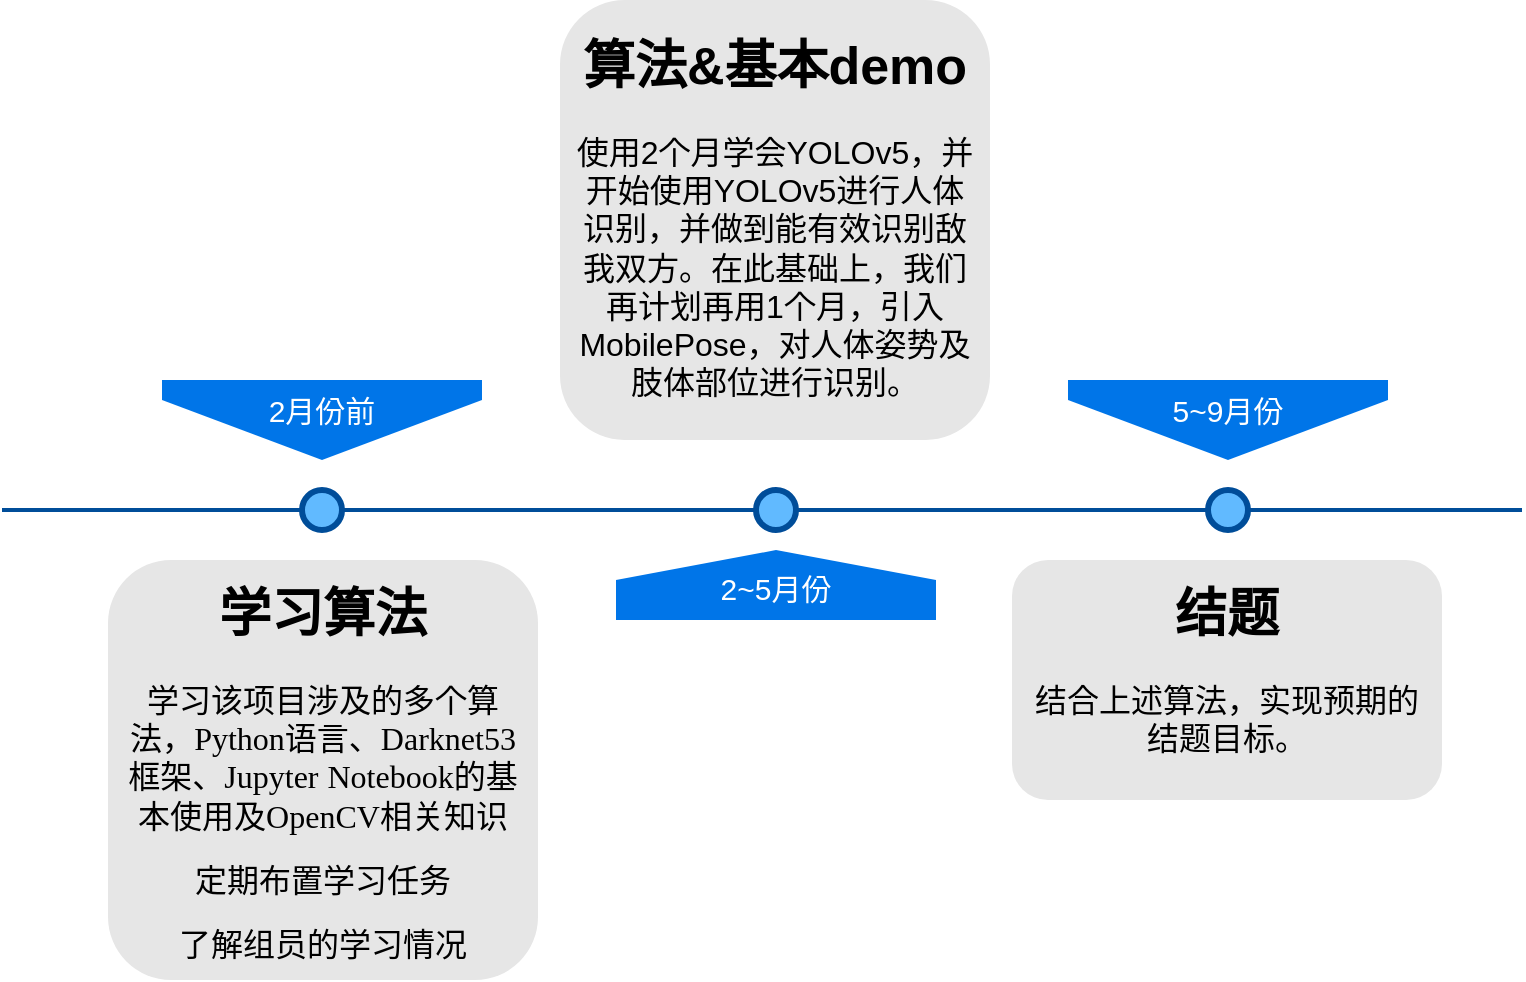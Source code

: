 <mxfile version="15.8.8" type="github">
  <diagram name="Page-1" id="82e54ff1-d628-8f03-85c4-9753963a91cd">
    <mxGraphModel dx="1038" dy="588" grid="1" gridSize="10" guides="1" tooltips="1" connect="1" arrows="1" fold="1" page="1" pageScale="1" pageWidth="1100" pageHeight="850" background="none" math="0" shadow="0">
      <root>
        <mxCell id="0" />
        <mxCell id="1" parent="0" />
        <mxCell id="4ec97bd9e5d20128-1" value="" style="line;strokeWidth=2;html=1;fillColor=none;fontSize=28;fontColor=#004D99;strokeColor=#004D99;" parent="1" vertex="1">
          <mxGeometry x="40" y="400" width="760" height="10" as="geometry" />
        </mxCell>
        <mxCell id="4ec97bd9e5d20128-5" value="2月份前" style="shape=offPageConnector;whiteSpace=wrap;html=1;fillColor=#0075E8;fontSize=15;fontColor=#FFFFFF;size=0.75;verticalAlign=top;strokeColor=none;" parent="1" vertex="1">
          <mxGeometry x="120" y="340" width="160" height="40" as="geometry" />
        </mxCell>
        <mxCell id="4ec97bd9e5d20128-6" value="&lt;span&gt;5~9月份&lt;/span&gt;" style="shape=offPageConnector;whiteSpace=wrap;html=1;fillColor=#0075E8;fontSize=15;fontColor=#FFFFFF;size=0.75;verticalAlign=top;strokeColor=none;" parent="1" vertex="1">
          <mxGeometry x="573" y="340" width="160" height="40" as="geometry" />
        </mxCell>
        <mxCell id="4ec97bd9e5d20128-7" value="&lt;span&gt;2~5月份&lt;/span&gt;" style="shape=offPageConnector;whiteSpace=wrap;html=1;fillColor=#0075E8;fontSize=15;fontColor=#FFFFFF;size=0.429;flipV=1;verticalAlign=bottom;strokeColor=none;spacingBottom=4;" parent="1" vertex="1">
          <mxGeometry x="347" y="425" width="160" height="35" as="geometry" />
        </mxCell>
        <mxCell id="4ec97bd9e5d20128-9" value="" style="ellipse;whiteSpace=wrap;html=1;fillColor=#61BAFF;fontSize=28;fontColor=#004D99;strokeWidth=3;strokeColor=#004D99;" parent="1" vertex="1">
          <mxGeometry x="190" y="395" width="20" height="20" as="geometry" />
        </mxCell>
        <mxCell id="4ec97bd9e5d20128-10" value="" style="ellipse;whiteSpace=wrap;html=1;fillColor=#61BAFF;fontSize=28;fontColor=#004D99;strokeWidth=3;strokeColor=#004D99;" parent="1" vertex="1">
          <mxGeometry x="417" y="395" width="20" height="20" as="geometry" />
        </mxCell>
        <mxCell id="4ec97bd9e5d20128-11" value="" style="ellipse;whiteSpace=wrap;html=1;fillColor=#61BAFF;fontSize=28;fontColor=#004D99;strokeWidth=3;strokeColor=#004D99;" parent="1" vertex="1">
          <mxGeometry x="643" y="395" width="20" height="20" as="geometry" />
        </mxCell>
        <mxCell id="4ec97bd9e5d20128-14" value="&lt;h1&gt;学习算法&lt;/h1&gt;&lt;p&gt;&lt;span style=&quot;font-size: 12pt&quot;&gt;学习该项目涉及的多个算法，&lt;/span&gt;&lt;span lang=&quot;EN-US&quot; style=&quot;font-size: 12pt ; font-family: &amp;#34;times new roman&amp;#34; , serif&quot;&gt;Python&lt;/span&gt;&lt;span style=&quot;font-size: 12pt&quot;&gt;语言、&lt;/span&gt;&lt;span lang=&quot;EN-US&quot; style=&quot;font-size: 12pt ; font-family: &amp;#34;times new roman&amp;#34; , serif&quot;&gt;Darknet53&lt;/span&gt;&lt;span style=&quot;font-size: 12pt&quot;&gt;框架、&lt;/span&gt;&lt;span lang=&quot;EN-US&quot; style=&quot;font-size: 12pt ; font-family: &amp;#34;times new roman&amp;#34; , serif&quot;&gt;Jupyter&lt;/span&gt;&lt;span lang=&quot;EN-US&quot; style=&quot;font-size: 12pt&quot;&gt; &lt;/span&gt;&lt;span lang=&quot;EN-US&quot; style=&quot;font-size: 12pt ; font-family: &amp;#34;times new roman&amp;#34; , serif&quot;&gt;Notebook&lt;/span&gt;&lt;span style=&quot;font-size: 12pt&quot;&gt;的基本使用及&lt;/span&gt;&lt;span lang=&quot;EN-US&quot; style=&quot;font-size: 12pt ; font-family: &amp;#34;times new roman&amp;#34; , serif&quot;&gt;OpenCV&lt;/span&gt;&lt;span style=&quot;font-size: 12pt&quot;&gt;相关知识&lt;/span&gt;&lt;/p&gt;&lt;p&gt;&lt;span style=&quot;font-size: 12pt&quot;&gt;定期布置学习任务&lt;/span&gt;&lt;/p&gt;&lt;p&gt;&lt;span style=&quot;font-size: 12pt&quot;&gt;了解组员的学习情况&lt;/span&gt;&lt;span style=&quot;font-size: 12pt&quot;&gt;&lt;br&gt;&lt;/span&gt;&lt;/p&gt;" style="text;html=1;spacing=5;spacingTop=-15;whiteSpace=wrap;overflow=hidden;strokeColor=none;strokeWidth=3;fillColor=#E6E6E6;fontSize=13;fontColor=#000000;align=center;rounded=1;" parent="1" vertex="1">
          <mxGeometry x="93" y="430" width="215" height="210" as="geometry" />
        </mxCell>
        <mxCell id="4ec97bd9e5d20128-16" value="&lt;h1&gt;算法&amp;amp;基本demo&lt;/h1&gt;&lt;p&gt;&lt;font style=&quot;font-size: 16px&quot;&gt;使用2个月学会YOLOv5，并开始使用YOLOv5进行人体识别，并做到能有效识别敌我双方。在此基础上，我们再计划再用1个月，引入MobilePose，对人体姿势及肢体部位进行识别。&lt;/font&gt;&lt;/p&gt;" style="text;html=1;spacing=5;spacingTop=-9;whiteSpace=wrap;overflow=hidden;strokeColor=none;strokeWidth=3;fillColor=#E6E6E6;fontSize=13;fontColor=#000000;align=center;rounded=1;spacingLeft=2;spacingRight=2;" parent="1" vertex="1">
          <mxGeometry x="319" y="150" width="215" height="220" as="geometry" />
        </mxCell>
        <mxCell id="4ec97bd9e5d20128-17" value="&lt;h1&gt;结题&lt;/h1&gt;&lt;div&gt;&lt;font style=&quot;font-size: 16px&quot;&gt;结合上述算法，实现预期的结题目标。&lt;/font&gt;&lt;br&gt;&lt;/div&gt;" style="text;html=1;spacing=5;spacingTop=-15;whiteSpace=wrap;overflow=hidden;strokeColor=none;strokeWidth=3;fillColor=#E6E6E6;fontSize=13;fontColor=#000000;align=center;rounded=1;" parent="1" vertex="1">
          <mxGeometry x="545" y="430" width="215" height="120" as="geometry" />
        </mxCell>
      </root>
    </mxGraphModel>
  </diagram>
</mxfile>
